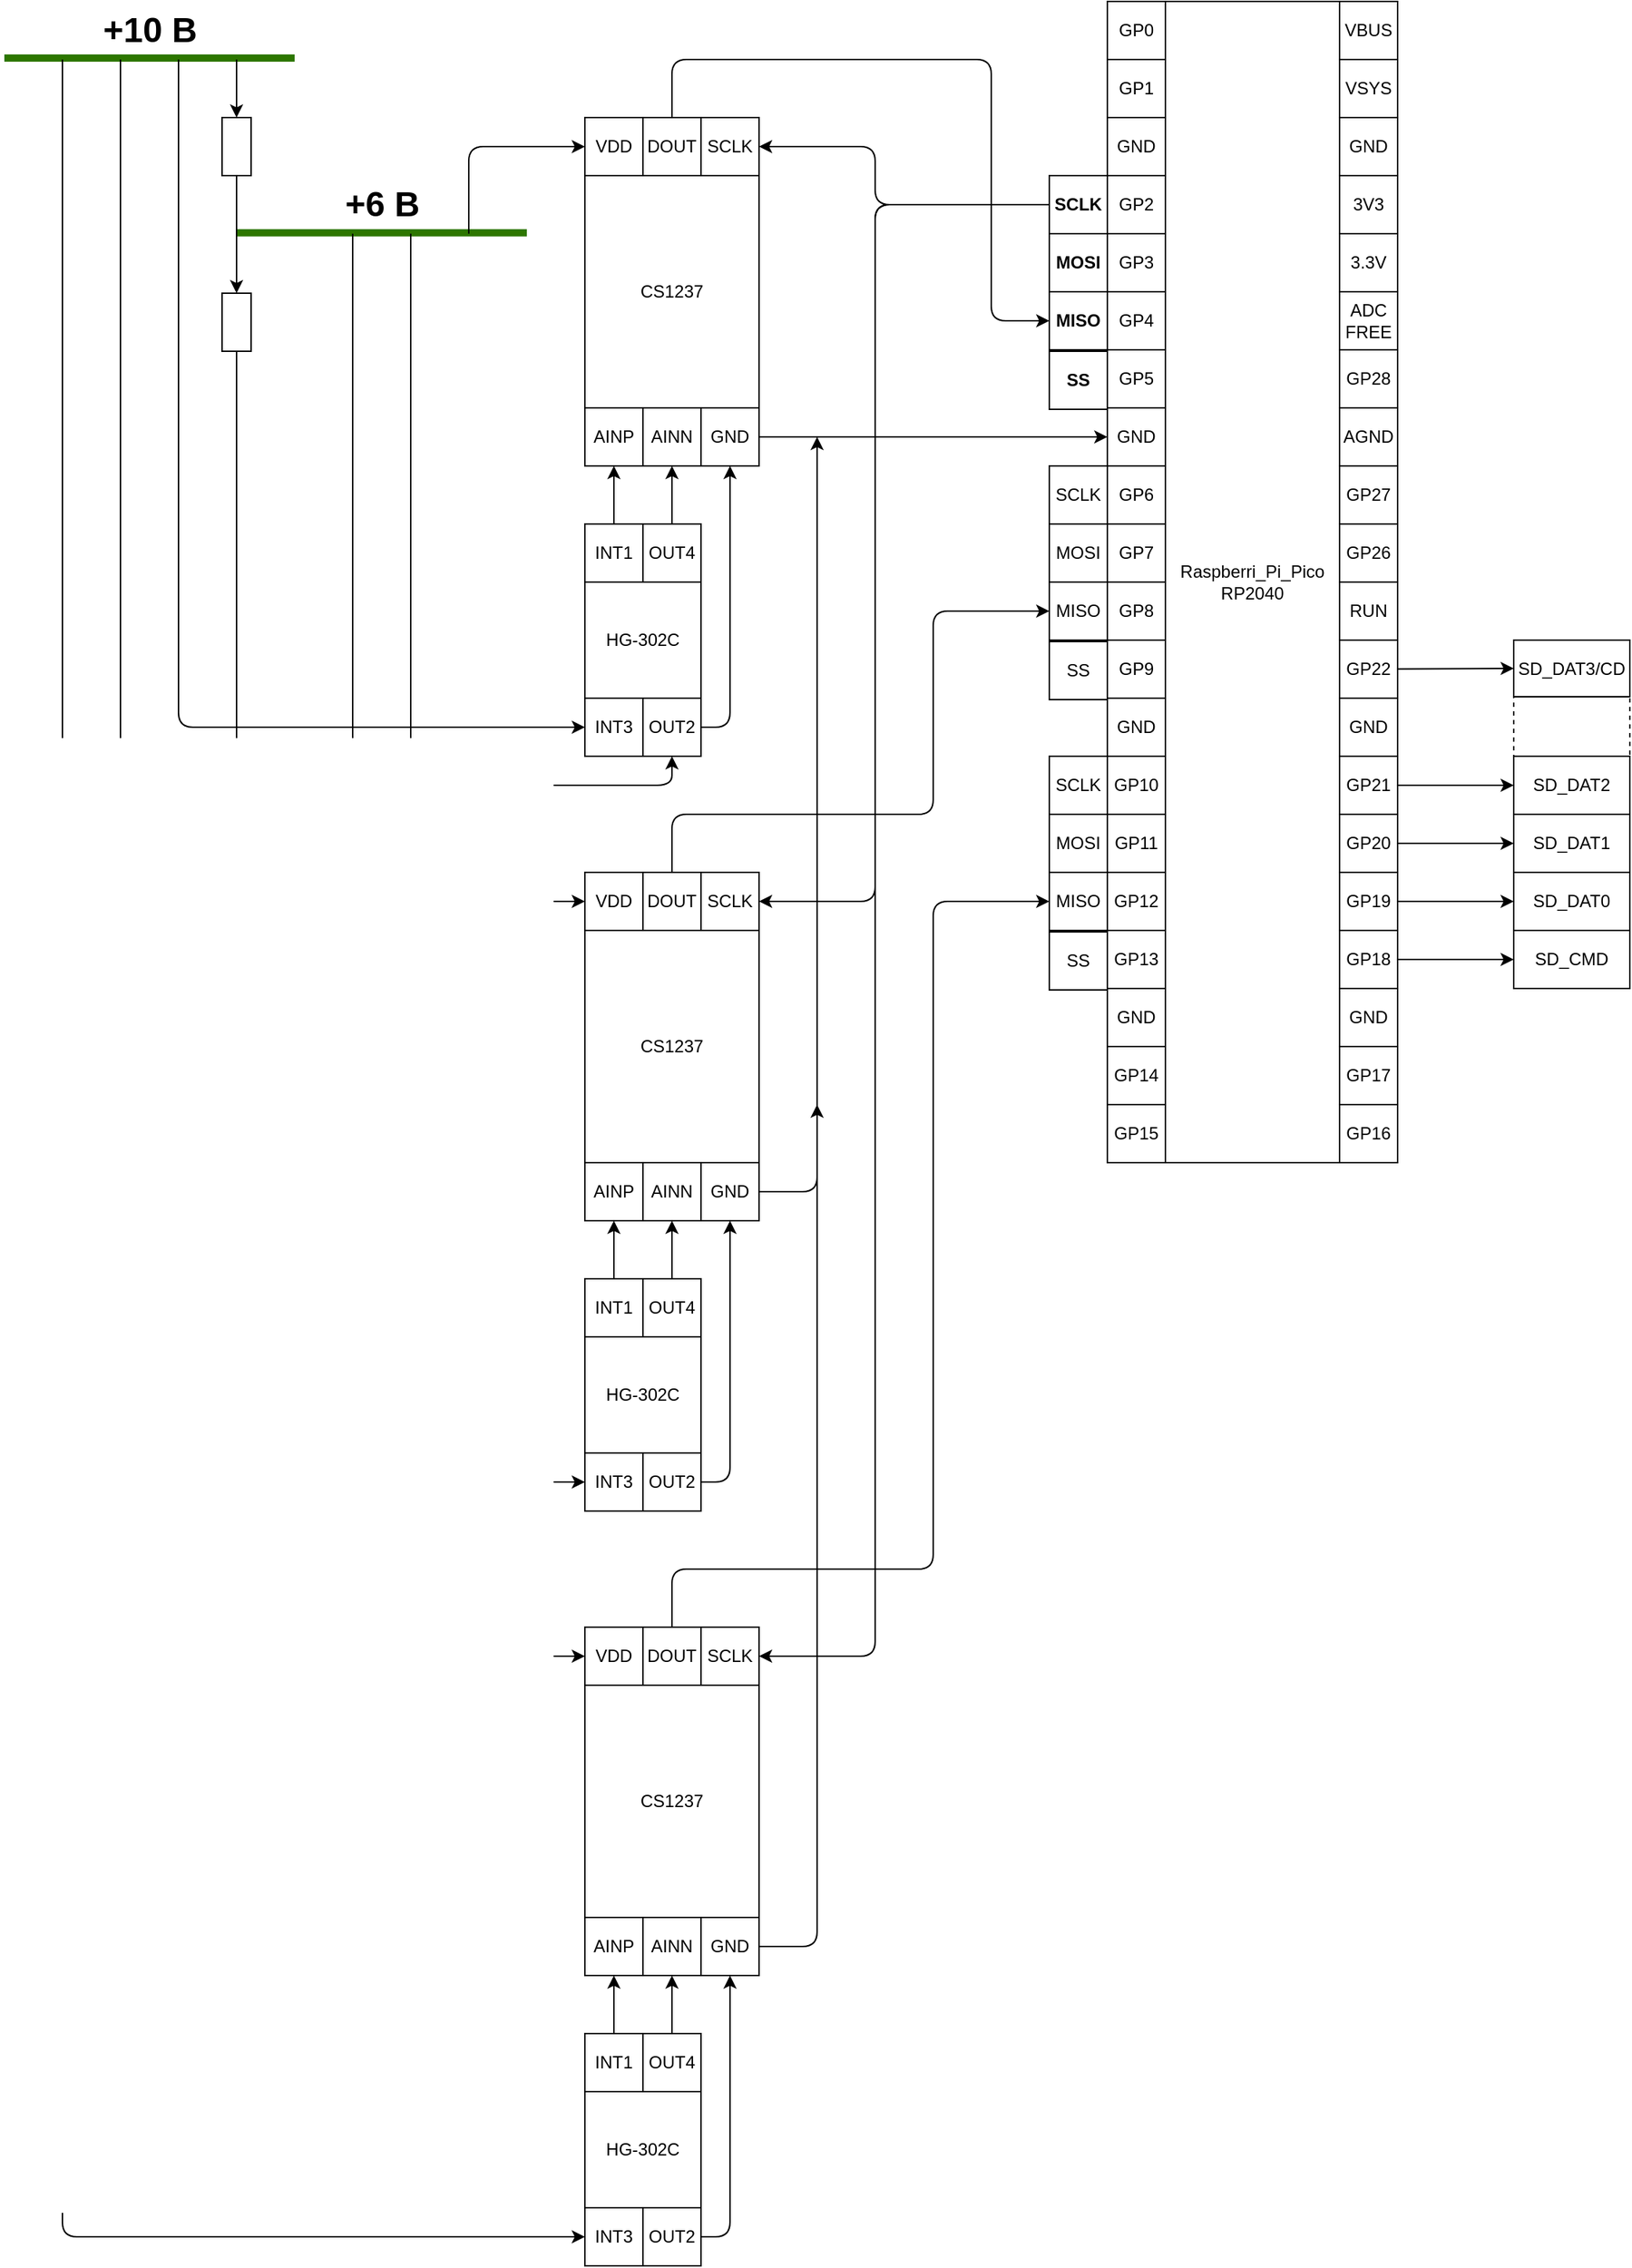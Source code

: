 <mxfile>
    <diagram id="FSZ1kesDSIXPtyk0p3CQ" name="Страница 1">
        <mxGraphModel dx="1138" dy="862" grid="1" gridSize="10" guides="1" tooltips="1" connect="1" arrows="1" fold="1" page="1" pageScale="1" pageWidth="3300" pageHeight="4681" math="1" shadow="0">
            <root>
                <mxCell id="0"/>
                <mxCell id="1" parent="0"/>
                <mxCell id="2" value="Raspberri_Pi_Pico&lt;br&gt;RP2040" style="whiteSpace=wrap;html=1;" parent="1" vertex="1">
                    <mxGeometry x="1760" y="2080" width="120" height="800" as="geometry"/>
                </mxCell>
                <mxCell id="3" value="GND" style="whiteSpace=wrap;html=1;aspect=fixed;" parent="1" vertex="1">
                    <mxGeometry x="1720" y="2160" width="40" height="40" as="geometry"/>
                </mxCell>
                <mxCell id="8" value="GP1" style="whiteSpace=wrap;html=1;aspect=fixed;" parent="1" vertex="1">
                    <mxGeometry x="1720" y="2120" width="40" height="40" as="geometry"/>
                </mxCell>
                <mxCell id="9" value="GP0" style="whiteSpace=wrap;html=1;aspect=fixed;" parent="1" vertex="1">
                    <mxGeometry x="1720" y="2080" width="40" height="40" as="geometry"/>
                </mxCell>
                <mxCell id="10" value="GP2" style="whiteSpace=wrap;html=1;aspect=fixed;" parent="1" vertex="1">
                    <mxGeometry x="1720" y="2200" width="40" height="40" as="geometry"/>
                </mxCell>
                <mxCell id="13" value="GP3" style="whiteSpace=wrap;html=1;aspect=fixed;" parent="1" vertex="1">
                    <mxGeometry x="1720" y="2240" width="40" height="40" as="geometry"/>
                </mxCell>
                <mxCell id="14" value="GP4" style="whiteSpace=wrap;html=1;aspect=fixed;" parent="1" vertex="1">
                    <mxGeometry x="1720" y="2280" width="40" height="40" as="geometry"/>
                </mxCell>
                <mxCell id="15" value="GP5" style="whiteSpace=wrap;html=1;aspect=fixed;" parent="1" vertex="1">
                    <mxGeometry x="1720" y="2320" width="40" height="40" as="geometry"/>
                </mxCell>
                <mxCell id="16" value="GND" style="whiteSpace=wrap;html=1;aspect=fixed;" parent="1" vertex="1">
                    <mxGeometry x="1720" y="2360" width="40" height="40" as="geometry"/>
                </mxCell>
                <mxCell id="27" value="GP6" style="whiteSpace=wrap;html=1;aspect=fixed;" parent="1" vertex="1">
                    <mxGeometry x="1720" y="2400" width="40" height="40" as="geometry"/>
                </mxCell>
                <mxCell id="28" value="GP7" style="whiteSpace=wrap;html=1;aspect=fixed;" parent="1" vertex="1">
                    <mxGeometry x="1720" y="2440" width="40" height="40" as="geometry"/>
                </mxCell>
                <mxCell id="29" value="GP8" style="whiteSpace=wrap;html=1;aspect=fixed;" parent="1" vertex="1">
                    <mxGeometry x="1720" y="2480" width="40" height="40" as="geometry"/>
                </mxCell>
                <mxCell id="30" value="GP9" style="whiteSpace=wrap;html=1;aspect=fixed;" parent="1" vertex="1">
                    <mxGeometry x="1720" y="2520" width="40" height="40" as="geometry"/>
                </mxCell>
                <mxCell id="31" value="GND" style="whiteSpace=wrap;html=1;aspect=fixed;" parent="1" vertex="1">
                    <mxGeometry x="1720" y="2560" width="40" height="40" as="geometry"/>
                </mxCell>
                <mxCell id="64" value="GP10" style="whiteSpace=wrap;html=1;aspect=fixed;" parent="1" vertex="1">
                    <mxGeometry x="1720" y="2600" width="40" height="40" as="geometry"/>
                </mxCell>
                <mxCell id="65" value="GP11" style="whiteSpace=wrap;html=1;aspect=fixed;" parent="1" vertex="1">
                    <mxGeometry x="1720" y="2640" width="40" height="40" as="geometry"/>
                </mxCell>
                <mxCell id="68" value="GP12" style="whiteSpace=wrap;html=1;aspect=fixed;" parent="1" vertex="1">
                    <mxGeometry x="1720" y="2680" width="40" height="40" as="geometry"/>
                </mxCell>
                <mxCell id="69" value="GP13" style="whiteSpace=wrap;html=1;aspect=fixed;" parent="1" vertex="1">
                    <mxGeometry x="1720" y="2720" width="40" height="40" as="geometry"/>
                </mxCell>
                <mxCell id="70" value="GND" style="whiteSpace=wrap;html=1;aspect=fixed;" parent="1" vertex="1">
                    <mxGeometry x="1720" y="2760" width="40" height="40" as="geometry"/>
                </mxCell>
                <mxCell id="71" value="GP14" style="whiteSpace=wrap;html=1;aspect=fixed;" parent="1" vertex="1">
                    <mxGeometry x="1720" y="2800" width="40" height="40" as="geometry"/>
                </mxCell>
                <mxCell id="72" value="GP15" style="whiteSpace=wrap;html=1;aspect=fixed;" parent="1" vertex="1">
                    <mxGeometry x="1720" y="2840" width="40" height="40" as="geometry"/>
                </mxCell>
                <mxCell id="73" value="GND" style="whiteSpace=wrap;html=1;aspect=fixed;" parent="1" vertex="1">
                    <mxGeometry x="1880" y="2160" width="40" height="40" as="geometry"/>
                </mxCell>
                <mxCell id="74" value="VSYS" style="whiteSpace=wrap;html=1;aspect=fixed;" parent="1" vertex="1">
                    <mxGeometry x="1880" y="2120" width="40" height="40" as="geometry"/>
                </mxCell>
                <mxCell id="75" value="VBUS" style="whiteSpace=wrap;html=1;aspect=fixed;" parent="1" vertex="1">
                    <mxGeometry x="1880" y="2080" width="40" height="40" as="geometry"/>
                </mxCell>
                <mxCell id="76" value="3V3" style="whiteSpace=wrap;html=1;aspect=fixed;" parent="1" vertex="1">
                    <mxGeometry x="1880" y="2200" width="40" height="40" as="geometry"/>
                </mxCell>
                <mxCell id="77" value="3.3V" style="whiteSpace=wrap;html=1;aspect=fixed;" parent="1" vertex="1">
                    <mxGeometry x="1880" y="2240" width="40" height="40" as="geometry"/>
                </mxCell>
                <mxCell id="78" value="ADC&lt;br&gt;FREE" style="whiteSpace=wrap;html=1;aspect=fixed;" parent="1" vertex="1">
                    <mxGeometry x="1880" y="2280" width="40" height="40" as="geometry"/>
                </mxCell>
                <mxCell id="79" value="GP28" style="whiteSpace=wrap;html=1;aspect=fixed;" parent="1" vertex="1">
                    <mxGeometry x="1880" y="2320" width="40" height="40" as="geometry"/>
                </mxCell>
                <mxCell id="80" value="AGND" style="whiteSpace=wrap;html=1;aspect=fixed;" parent="1" vertex="1">
                    <mxGeometry x="1880" y="2360" width="40" height="40" as="geometry"/>
                </mxCell>
                <mxCell id="81" value="GP27" style="whiteSpace=wrap;html=1;aspect=fixed;" parent="1" vertex="1">
                    <mxGeometry x="1880" y="2400" width="40" height="40" as="geometry"/>
                </mxCell>
                <mxCell id="82" value="GP26" style="whiteSpace=wrap;html=1;aspect=fixed;" parent="1" vertex="1">
                    <mxGeometry x="1880" y="2440" width="40" height="40" as="geometry"/>
                </mxCell>
                <mxCell id="83" value="RUN" style="whiteSpace=wrap;html=1;aspect=fixed;" parent="1" vertex="1">
                    <mxGeometry x="1880" y="2480" width="40" height="40" as="geometry"/>
                </mxCell>
                <mxCell id="309" style="edgeStyle=none;html=1;entryX=0;entryY=0.5;entryDx=0;entryDy=0;strokeWidth=1;" parent="1" source="84" target="304" edge="1">
                    <mxGeometry relative="1" as="geometry"/>
                </mxCell>
                <mxCell id="84" value="GP22" style="whiteSpace=wrap;html=1;aspect=fixed;" parent="1" vertex="1">
                    <mxGeometry x="1880" y="2520" width="40" height="40" as="geometry"/>
                </mxCell>
                <mxCell id="85" value="GND" style="whiteSpace=wrap;html=1;aspect=fixed;" parent="1" vertex="1">
                    <mxGeometry x="1880" y="2560" width="40" height="40" as="geometry"/>
                </mxCell>
                <mxCell id="310" style="edgeStyle=none;html=1;entryX=0;entryY=0.5;entryDx=0;entryDy=0;strokeWidth=1;" parent="1" source="86" target="305" edge="1">
                    <mxGeometry relative="1" as="geometry"/>
                </mxCell>
                <mxCell id="86" value="GP21" style="whiteSpace=wrap;html=1;aspect=fixed;" parent="1" vertex="1">
                    <mxGeometry x="1880" y="2600" width="40" height="40" as="geometry"/>
                </mxCell>
                <mxCell id="311" style="edgeStyle=none;html=1;entryX=0;entryY=0.5;entryDx=0;entryDy=0;strokeWidth=1;" parent="1" source="87" target="306" edge="1">
                    <mxGeometry relative="1" as="geometry"/>
                </mxCell>
                <mxCell id="87" value="GP20" style="whiteSpace=wrap;html=1;aspect=fixed;" parent="1" vertex="1">
                    <mxGeometry x="1880" y="2640" width="40" height="40" as="geometry"/>
                </mxCell>
                <mxCell id="312" style="edgeStyle=none;html=1;entryX=0;entryY=0.5;entryDx=0;entryDy=0;strokeWidth=1;" parent="1" source="88" target="307" edge="1">
                    <mxGeometry relative="1" as="geometry"/>
                </mxCell>
                <mxCell id="88" value="GP19" style="whiteSpace=wrap;html=1;aspect=fixed;" parent="1" vertex="1">
                    <mxGeometry x="1880" y="2680" width="40" height="40" as="geometry"/>
                </mxCell>
                <mxCell id="313" style="edgeStyle=none;html=1;entryX=0;entryY=0.5;entryDx=0;entryDy=0;strokeWidth=1;" parent="1" source="89" target="308" edge="1">
                    <mxGeometry relative="1" as="geometry"/>
                </mxCell>
                <mxCell id="89" value="GP18" style="whiteSpace=wrap;html=1;aspect=fixed;" parent="1" vertex="1">
                    <mxGeometry x="1880" y="2720" width="40" height="40" as="geometry"/>
                </mxCell>
                <mxCell id="90" value="GND" style="whiteSpace=wrap;html=1;aspect=fixed;" parent="1" vertex="1">
                    <mxGeometry x="1880" y="2760" width="40" height="40" as="geometry"/>
                </mxCell>
                <mxCell id="91" value="GP17" style="whiteSpace=wrap;html=1;aspect=fixed;" parent="1" vertex="1">
                    <mxGeometry x="1880" y="2800" width="40" height="40" as="geometry"/>
                </mxCell>
                <mxCell id="92" value="GP16" style="whiteSpace=wrap;html=1;aspect=fixed;" parent="1" vertex="1">
                    <mxGeometry x="1880" y="2840" width="40" height="40" as="geometry"/>
                </mxCell>
                <mxCell id="170" value="CS1237" style="rounded=0;whiteSpace=wrap;html=1;" parent="1" vertex="1">
                    <mxGeometry x="1360" y="2200" width="120" height="160" as="geometry"/>
                </mxCell>
                <mxCell id="191" style="edgeStyle=none;html=1;exitX=0;exitY=0.25;exitDx=0;exitDy=0;" parent="1" source="171" edge="1">
                    <mxGeometry relative="1" as="geometry">
                        <mxPoint x="1370" y="2380" as="targetPoint"/>
                    </mxGeometry>
                </mxCell>
                <mxCell id="171" value="AINP" style="whiteSpace=wrap;html=1;aspect=fixed;" parent="1" vertex="1">
                    <mxGeometry x="1360" y="2360" width="40" height="40" as="geometry"/>
                </mxCell>
                <mxCell id="249" style="edgeStyle=none;html=1;entryX=0;entryY=0.5;entryDx=0;entryDy=0;" parent="1" source="172" target="16" edge="1">
                    <mxGeometry relative="1" as="geometry"/>
                </mxCell>
                <mxCell id="172" value="GND" style="whiteSpace=wrap;html=1;aspect=fixed;" parent="1" vertex="1">
                    <mxGeometry x="1440" y="2360" width="40" height="40" as="geometry"/>
                </mxCell>
                <mxCell id="173" value="AINN" style="whiteSpace=wrap;html=1;aspect=fixed;" parent="1" vertex="1">
                    <mxGeometry x="1400" y="2360" width="40" height="40" as="geometry"/>
                </mxCell>
                <mxCell id="251" style="edgeStyle=none;html=1;entryX=0;entryY=0.5;entryDx=0;entryDy=0;" parent="1" source="174" target="247" edge="1">
                    <mxGeometry relative="1" as="geometry">
                        <Array as="points">
                            <mxPoint x="1420" y="2120"/>
                            <mxPoint x="1640" y="2120"/>
                            <mxPoint x="1640" y="2300"/>
                        </Array>
                    </mxGeometry>
                </mxCell>
                <mxCell id="174" value="DOUT" style="whiteSpace=wrap;html=1;aspect=fixed;" parent="1" vertex="1">
                    <mxGeometry x="1400" y="2160" width="40" height="40" as="geometry"/>
                </mxCell>
                <mxCell id="175" value="SCLK" style="whiteSpace=wrap;html=1;aspect=fixed;" parent="1" vertex="1">
                    <mxGeometry x="1440" y="2160" width="40" height="40" as="geometry"/>
                </mxCell>
                <mxCell id="176" value="VDD" style="whiteSpace=wrap;html=1;aspect=fixed;" parent="1" vertex="1">
                    <mxGeometry x="1360" y="2160" width="40" height="40" as="geometry"/>
                </mxCell>
                <mxCell id="179" value="HG-302C" style="whiteSpace=wrap;html=1;aspect=fixed;" parent="1" vertex="1">
                    <mxGeometry x="1360" y="2480" width="80" height="80" as="geometry"/>
                </mxCell>
                <mxCell id="184" style="edgeStyle=none;html=1;entryX=0.5;entryY=1;entryDx=0;entryDy=0;" parent="1" source="180" target="171" edge="1">
                    <mxGeometry relative="1" as="geometry"/>
                </mxCell>
                <mxCell id="180" value="INT1" style="whiteSpace=wrap;html=1;aspect=fixed;" parent="1" vertex="1">
                    <mxGeometry x="1360" y="2440" width="40" height="40" as="geometry"/>
                </mxCell>
                <mxCell id="181" value="INT3" style="whiteSpace=wrap;html=1;aspect=fixed;" parent="1" vertex="1">
                    <mxGeometry x="1360" y="2560" width="40" height="40" as="geometry"/>
                </mxCell>
                <mxCell id="196" style="edgeStyle=none;html=1;exitX=1;exitY=0.5;exitDx=0;exitDy=0;entryX=0.5;entryY=1;entryDx=0;entryDy=0;" parent="1" source="182" target="172" edge="1">
                    <mxGeometry relative="1" as="geometry">
                        <Array as="points">
                            <mxPoint x="1460" y="2580"/>
                        </Array>
                    </mxGeometry>
                </mxCell>
                <mxCell id="182" value="OUT2" style="whiteSpace=wrap;html=1;aspect=fixed;" parent="1" vertex="1">
                    <mxGeometry x="1400" y="2560" width="40" height="40" as="geometry"/>
                </mxCell>
                <mxCell id="185" style="edgeStyle=none;html=1;entryX=0.5;entryY=1;entryDx=0;entryDy=0;" parent="1" source="183" target="173" edge="1">
                    <mxGeometry relative="1" as="geometry"/>
                </mxCell>
                <mxCell id="183" value="OUT4" style="whiteSpace=wrap;html=1;aspect=fixed;" parent="1" vertex="1">
                    <mxGeometry x="1400" y="2440" width="40" height="40" as="geometry"/>
                </mxCell>
                <mxCell id="197" value="CS1237" style="rounded=0;whiteSpace=wrap;html=1;" parent="1" vertex="1">
                    <mxGeometry x="1360" y="2720" width="120" height="160" as="geometry"/>
                </mxCell>
                <mxCell id="198" style="edgeStyle=none;html=1;exitX=0;exitY=0.25;exitDx=0;exitDy=0;" parent="1" source="199" edge="1">
                    <mxGeometry relative="1" as="geometry">
                        <mxPoint x="1370" y="2900" as="targetPoint"/>
                    </mxGeometry>
                </mxCell>
                <mxCell id="199" value="AINP" style="whiteSpace=wrap;html=1;aspect=fixed;" parent="1" vertex="1">
                    <mxGeometry x="1360" y="2880" width="40" height="40" as="geometry"/>
                </mxCell>
                <mxCell id="259" style="edgeStyle=none;html=1;" parent="1" source="200" edge="1">
                    <mxGeometry relative="1" as="geometry">
                        <mxPoint x="1520" y="2380" as="targetPoint"/>
                        <Array as="points">
                            <mxPoint x="1520" y="2900"/>
                        </Array>
                    </mxGeometry>
                </mxCell>
                <mxCell id="200" value="GND" style="whiteSpace=wrap;html=1;aspect=fixed;" parent="1" vertex="1">
                    <mxGeometry x="1440" y="2880" width="40" height="40" as="geometry"/>
                </mxCell>
                <mxCell id="201" value="AINN" style="whiteSpace=wrap;html=1;aspect=fixed;" parent="1" vertex="1">
                    <mxGeometry x="1400" y="2880" width="40" height="40" as="geometry"/>
                </mxCell>
                <mxCell id="256" style="edgeStyle=none;html=1;entryX=0;entryY=0.5;entryDx=0;entryDy=0;" parent="1" source="202" target="254" edge="1">
                    <mxGeometry relative="1" as="geometry">
                        <Array as="points">
                            <mxPoint x="1420" y="2640"/>
                            <mxPoint x="1600" y="2640"/>
                            <mxPoint x="1600" y="2500"/>
                        </Array>
                    </mxGeometry>
                </mxCell>
                <mxCell id="202" value="DOUT" style="whiteSpace=wrap;html=1;aspect=fixed;" parent="1" vertex="1">
                    <mxGeometry x="1400" y="2680" width="40" height="40" as="geometry"/>
                </mxCell>
                <mxCell id="203" value="SCLK" style="whiteSpace=wrap;html=1;aspect=fixed;" parent="1" vertex="1">
                    <mxGeometry x="1440" y="2680" width="40" height="40" as="geometry"/>
                </mxCell>
                <mxCell id="205" value="VDD" style="whiteSpace=wrap;html=1;aspect=fixed;" parent="1" vertex="1">
                    <mxGeometry x="1360" y="2680" width="40" height="40" as="geometry"/>
                </mxCell>
                <mxCell id="208" value="HG-302C" style="whiteSpace=wrap;html=1;aspect=fixed;" parent="1" vertex="1">
                    <mxGeometry x="1360" y="3000" width="80" height="80" as="geometry"/>
                </mxCell>
                <mxCell id="209" style="edgeStyle=none;html=1;entryX=0.5;entryY=1;entryDx=0;entryDy=0;" parent="1" source="210" target="199" edge="1">
                    <mxGeometry relative="1" as="geometry"/>
                </mxCell>
                <mxCell id="210" value="INT1" style="whiteSpace=wrap;html=1;aspect=fixed;" parent="1" vertex="1">
                    <mxGeometry x="1360" y="2960" width="40" height="40" as="geometry"/>
                </mxCell>
                <mxCell id="212" value="INT3" style="whiteSpace=wrap;html=1;aspect=fixed;" parent="1" vertex="1">
                    <mxGeometry x="1360" y="3080" width="40" height="40" as="geometry"/>
                </mxCell>
                <mxCell id="213" style="edgeStyle=none;html=1;exitX=1;exitY=0.5;exitDx=0;exitDy=0;entryX=0.5;entryY=1;entryDx=0;entryDy=0;" parent="1" source="214" target="200" edge="1">
                    <mxGeometry relative="1" as="geometry">
                        <Array as="points">
                            <mxPoint x="1460" y="3100"/>
                        </Array>
                    </mxGeometry>
                </mxCell>
                <mxCell id="214" value="OUT2" style="whiteSpace=wrap;html=1;aspect=fixed;" parent="1" vertex="1">
                    <mxGeometry x="1400" y="3080" width="40" height="40" as="geometry"/>
                </mxCell>
                <mxCell id="215" style="edgeStyle=none;html=1;entryX=0.5;entryY=1;entryDx=0;entryDy=0;" parent="1" source="216" target="201" edge="1">
                    <mxGeometry relative="1" as="geometry"/>
                </mxCell>
                <mxCell id="216" value="OUT4" style="whiteSpace=wrap;html=1;aspect=fixed;" parent="1" vertex="1">
                    <mxGeometry x="1400" y="2960" width="40" height="40" as="geometry"/>
                </mxCell>
                <mxCell id="250" style="edgeStyle=none;html=1;entryX=1;entryY=0.5;entryDx=0;entryDy=0;" parent="1" source="245" target="175" edge="1">
                    <mxGeometry relative="1" as="geometry">
                        <Array as="points">
                            <mxPoint x="1560" y="2220"/>
                            <mxPoint x="1560" y="2180"/>
                        </Array>
                    </mxGeometry>
                </mxCell>
                <mxCell id="245" value="SCLK" style="whiteSpace=wrap;html=1;aspect=fixed;fontStyle=1" parent="1" vertex="1">
                    <mxGeometry x="1680" y="2200" width="40" height="40" as="geometry"/>
                </mxCell>
                <mxCell id="246" value="MOSI" style="whiteSpace=wrap;html=1;aspect=fixed;fontStyle=1" parent="1" vertex="1">
                    <mxGeometry x="1680" y="2240" width="40" height="40" as="geometry"/>
                </mxCell>
                <mxCell id="247" value="MISO" style="whiteSpace=wrap;html=1;aspect=fixed;fontStyle=1" parent="1" vertex="1">
                    <mxGeometry x="1680" y="2280" width="40" height="40" as="geometry"/>
                </mxCell>
                <mxCell id="248" value="SS" style="whiteSpace=wrap;html=1;aspect=fixed;fontStyle=1" parent="1" vertex="1">
                    <mxGeometry x="1680" y="2321" width="40" height="40" as="geometry"/>
                </mxCell>
                <mxCell id="257" style="edgeStyle=none;html=1;entryX=1;entryY=0.5;entryDx=0;entryDy=0;" parent="1" target="203" edge="1">
                    <mxGeometry relative="1" as="geometry">
                        <Array as="points">
                            <mxPoint x="1560" y="2220"/>
                            <mxPoint x="1560" y="2700"/>
                        </Array>
                        <mxPoint x="1680" y="2220" as="sourcePoint"/>
                    </mxGeometry>
                </mxCell>
                <mxCell id="252" value="SCLK" style="whiteSpace=wrap;html=1;aspect=fixed;" parent="1" vertex="1">
                    <mxGeometry x="1680" y="2400" width="40" height="40" as="geometry"/>
                </mxCell>
                <mxCell id="253" value="MOSI" style="whiteSpace=wrap;html=1;aspect=fixed;" parent="1" vertex="1">
                    <mxGeometry x="1680" y="2440" width="40" height="40" as="geometry"/>
                </mxCell>
                <mxCell id="254" value="MISO" style="whiteSpace=wrap;html=1;aspect=fixed;" parent="1" vertex="1">
                    <mxGeometry x="1680" y="2480" width="40" height="40" as="geometry"/>
                </mxCell>
                <mxCell id="255" value="SS" style="whiteSpace=wrap;html=1;aspect=fixed;" parent="1" vertex="1">
                    <mxGeometry x="1680" y="2521" width="40" height="40" as="geometry"/>
                </mxCell>
                <mxCell id="287" style="edgeStyle=none;html=1;entryX=1;entryY=0.5;entryDx=0;entryDy=0;exitX=0;exitY=0.5;exitDx=0;exitDy=0;" parent="1" source="245" target="271" edge="1">
                    <mxGeometry relative="1" as="geometry">
                        <Array as="points">
                            <mxPoint x="1560" y="2220"/>
                            <mxPoint x="1560" y="3220"/>
                        </Array>
                    </mxGeometry>
                </mxCell>
                <mxCell id="260" value="SCLK" style="whiteSpace=wrap;html=1;aspect=fixed;" parent="1" vertex="1">
                    <mxGeometry x="1680" y="2600" width="40" height="40" as="geometry"/>
                </mxCell>
                <mxCell id="261" value="MOSI" style="whiteSpace=wrap;html=1;aspect=fixed;" parent="1" vertex="1">
                    <mxGeometry x="1680" y="2640" width="40" height="40" as="geometry"/>
                </mxCell>
                <mxCell id="262" value="MISO" style="whiteSpace=wrap;html=1;aspect=fixed;" parent="1" vertex="1">
                    <mxGeometry x="1680" y="2680" width="40" height="40" as="geometry"/>
                </mxCell>
                <mxCell id="263" value="SS" style="whiteSpace=wrap;html=1;aspect=fixed;" parent="1" vertex="1">
                    <mxGeometry x="1680" y="2721" width="40" height="40" as="geometry"/>
                </mxCell>
                <mxCell id="265" value="CS1237" style="rounded=0;whiteSpace=wrap;html=1;" parent="1" vertex="1">
                    <mxGeometry x="1360" y="3240" width="120" height="160" as="geometry"/>
                </mxCell>
                <mxCell id="266" style="edgeStyle=none;html=1;exitX=0;exitY=0.25;exitDx=0;exitDy=0;" parent="1" source="267" edge="1">
                    <mxGeometry relative="1" as="geometry">
                        <mxPoint x="1370.0" y="3420" as="targetPoint"/>
                    </mxGeometry>
                </mxCell>
                <mxCell id="267" value="AINP" style="whiteSpace=wrap;html=1;aspect=fixed;" parent="1" vertex="1">
                    <mxGeometry x="1360" y="3400" width="40" height="40" as="geometry"/>
                </mxCell>
                <mxCell id="286" style="edgeStyle=none;html=1;" parent="1" source="268" edge="1">
                    <mxGeometry relative="1" as="geometry">
                        <mxPoint x="1520" y="2840" as="targetPoint"/>
                        <Array as="points">
                            <mxPoint x="1520" y="3420"/>
                        </Array>
                    </mxGeometry>
                </mxCell>
                <mxCell id="268" value="GND" style="whiteSpace=wrap;html=1;aspect=fixed;" parent="1" vertex="1">
                    <mxGeometry x="1440" y="3400" width="40" height="40" as="geometry"/>
                </mxCell>
                <mxCell id="269" value="AINN" style="whiteSpace=wrap;html=1;aspect=fixed;" parent="1" vertex="1">
                    <mxGeometry x="1400" y="3400" width="40" height="40" as="geometry"/>
                </mxCell>
                <mxCell id="281" value="" style="edgeStyle=none;html=1;entryX=0;entryY=0.5;entryDx=0;entryDy=0;" parent="1" source="270" target="262" edge="1">
                    <mxGeometry relative="1" as="geometry">
                        <mxPoint x="1580" y="3000" as="targetPoint"/>
                        <Array as="points">
                            <mxPoint x="1420" y="3160"/>
                            <mxPoint x="1600" y="3160"/>
                            <mxPoint x="1600" y="2700"/>
                        </Array>
                    </mxGeometry>
                </mxCell>
                <mxCell id="270" value="DOUT" style="whiteSpace=wrap;html=1;aspect=fixed;" parent="1" vertex="1">
                    <mxGeometry x="1400" y="3200" width="40" height="40" as="geometry"/>
                </mxCell>
                <mxCell id="271" value="SCLK" style="whiteSpace=wrap;html=1;aspect=fixed;" parent="1" vertex="1">
                    <mxGeometry x="1440" y="3200" width="40" height="40" as="geometry"/>
                </mxCell>
                <mxCell id="272" value="VDD" style="whiteSpace=wrap;html=1;aspect=fixed;" parent="1" vertex="1">
                    <mxGeometry x="1360" y="3200" width="40" height="40" as="geometry"/>
                </mxCell>
                <mxCell id="273" value="HG-302C" style="whiteSpace=wrap;html=1;aspect=fixed;" parent="1" vertex="1">
                    <mxGeometry x="1360" y="3520" width="80" height="80" as="geometry"/>
                </mxCell>
                <mxCell id="274" style="edgeStyle=none;html=1;entryX=0.5;entryY=1;entryDx=0;entryDy=0;" parent="1" source="275" target="267" edge="1">
                    <mxGeometry relative="1" as="geometry"/>
                </mxCell>
                <mxCell id="275" value="INT1" style="whiteSpace=wrap;html=1;aspect=fixed;" parent="1" vertex="1">
                    <mxGeometry x="1360" y="3480" width="40" height="40" as="geometry"/>
                </mxCell>
                <mxCell id="276" value="INT3" style="whiteSpace=wrap;html=1;aspect=fixed;" parent="1" vertex="1">
                    <mxGeometry x="1360" y="3600" width="40" height="40" as="geometry"/>
                </mxCell>
                <mxCell id="277" style="edgeStyle=none;html=1;exitX=1;exitY=0.5;exitDx=0;exitDy=0;entryX=0.5;entryY=1;entryDx=0;entryDy=0;" parent="1" source="278" target="268" edge="1">
                    <mxGeometry relative="1" as="geometry">
                        <Array as="points">
                            <mxPoint x="1460" y="3620"/>
                        </Array>
                    </mxGeometry>
                </mxCell>
                <mxCell id="278" value="OUT2" style="whiteSpace=wrap;html=1;aspect=fixed;" parent="1" vertex="1">
                    <mxGeometry x="1400" y="3600" width="40" height="40" as="geometry"/>
                </mxCell>
                <mxCell id="279" style="edgeStyle=none;html=1;entryX=0.5;entryY=1;entryDx=0;entryDy=0;" parent="1" source="280" target="269" edge="1">
                    <mxGeometry relative="1" as="geometry"/>
                </mxCell>
                <mxCell id="280" value="OUT4" style="whiteSpace=wrap;html=1;aspect=fixed;" parent="1" vertex="1">
                    <mxGeometry x="1400" y="3480" width="40" height="40" as="geometry"/>
                </mxCell>
                <mxCell id="288" value="" style="endArrow=none;html=1;fillColor=#60a917;strokeColor=#2D7600;strokeWidth=5;" parent="1" edge="1">
                    <mxGeometry width="50" height="50" relative="1" as="geometry">
                        <mxPoint x="960" y="2119" as="sourcePoint"/>
                        <mxPoint x="1160" y="2119" as="targetPoint"/>
                    </mxGeometry>
                </mxCell>
                <mxCell id="289" value="" style="endArrow=classic;html=1;strokeWidth=1;entryX=0;entryY=0.5;entryDx=0;entryDy=0;" parent="1" target="181" edge="1">
                    <mxGeometry width="50" height="50" relative="1" as="geometry">
                        <mxPoint x="1080" y="2120" as="sourcePoint"/>
                        <mxPoint x="1220" y="2540" as="targetPoint"/>
                        <Array as="points">
                            <mxPoint x="1080" y="2580"/>
                        </Array>
                    </mxGeometry>
                </mxCell>
                <mxCell id="290" value="" style="endArrow=classic;html=1;strokeWidth=1;entryX=0;entryY=0.5;entryDx=0;entryDy=0;" parent="1" target="212" edge="1">
                    <mxGeometry width="50" height="50" relative="1" as="geometry">
                        <mxPoint x="1040" y="2120" as="sourcePoint"/>
                        <mxPoint x="1270" y="2850" as="targetPoint"/>
                        <Array as="points">
                            <mxPoint x="1040" y="3100"/>
                        </Array>
                    </mxGeometry>
                </mxCell>
                <mxCell id="291" value="" style="endArrow=classic;html=1;strokeWidth=1;entryX=0;entryY=0.5;entryDx=0;entryDy=0;" parent="1" target="276" edge="1">
                    <mxGeometry width="50" height="50" relative="1" as="geometry">
                        <mxPoint x="1000" y="2120" as="sourcePoint"/>
                        <mxPoint x="1370" y="3110" as="targetPoint"/>
                        <Array as="points">
                            <mxPoint x="1000" y="3620"/>
                        </Array>
                    </mxGeometry>
                </mxCell>
                <mxCell id="292" value="+10 В" style="text;strokeColor=none;fillColor=none;html=1;fontSize=24;fontStyle=1;verticalAlign=middle;align=center;" parent="1" vertex="1">
                    <mxGeometry x="1010" y="2080" width="100" height="40" as="geometry"/>
                </mxCell>
                <mxCell id="293" value="" style="endArrow=none;html=1;fillColor=#60a917;strokeColor=#2D7600;strokeWidth=5;" parent="1" edge="1">
                    <mxGeometry width="50" height="50" relative="1" as="geometry">
                        <mxPoint x="1120" y="2239.39" as="sourcePoint"/>
                        <mxPoint x="1320" y="2239.39" as="targetPoint"/>
                    </mxGeometry>
                </mxCell>
                <mxCell id="297" style="edgeStyle=none;html=1;exitX=0.5;exitY=1;exitDx=0;exitDy=0;entryX=0.5;entryY=0;entryDx=0;entryDy=0;strokeWidth=1;" parent="1" source="294" target="295" edge="1">
                    <mxGeometry relative="1" as="geometry"/>
                </mxCell>
                <mxCell id="294" value="" style="rounded=0;whiteSpace=wrap;html=1;" parent="1" vertex="1">
                    <mxGeometry x="1110" y="2160" width="20" height="40" as="geometry"/>
                </mxCell>
                <mxCell id="298" style="edgeStyle=none;html=1;entryX=0.5;entryY=1;entryDx=0;entryDy=0;strokeWidth=1;" parent="1" source="295" target="182" edge="1">
                    <mxGeometry relative="1" as="geometry">
                        <Array as="points">
                            <mxPoint x="1120" y="2620"/>
                            <mxPoint x="1420" y="2620"/>
                        </Array>
                    </mxGeometry>
                </mxCell>
                <mxCell id="295" value="" style="rounded=0;whiteSpace=wrap;html=1;" parent="1" vertex="1">
                    <mxGeometry x="1110" y="2281" width="20" height="40" as="geometry"/>
                </mxCell>
                <mxCell id="296" value="" style="endArrow=classic;html=1;strokeWidth=1;" parent="1" target="294" edge="1">
                    <mxGeometry width="50" height="50" relative="1" as="geometry">
                        <mxPoint x="1120" y="2120" as="sourcePoint"/>
                        <mxPoint x="1130" y="2250" as="targetPoint"/>
                    </mxGeometry>
                </mxCell>
                <mxCell id="299" value="" style="endArrow=classic;html=1;strokeWidth=1;entryX=0;entryY=0.5;entryDx=0;entryDy=0;" parent="1" target="176" edge="1">
                    <mxGeometry width="50" height="50" relative="1" as="geometry">
                        <mxPoint x="1280" y="2240" as="sourcePoint"/>
                        <mxPoint x="1350" y="2180" as="targetPoint"/>
                        <Array as="points">
                            <mxPoint x="1280" y="2180"/>
                        </Array>
                    </mxGeometry>
                </mxCell>
                <mxCell id="301" value="" style="endArrow=classic;html=1;strokeWidth=1;entryX=0;entryY=0.5;entryDx=0;entryDy=0;" parent="1" target="205" edge="1">
                    <mxGeometry width="50" height="50" relative="1" as="geometry">
                        <mxPoint x="1240" y="2240" as="sourcePoint"/>
                        <mxPoint x="1140" y="2410" as="targetPoint"/>
                        <Array as="points">
                            <mxPoint x="1240" y="2700"/>
                        </Array>
                    </mxGeometry>
                </mxCell>
                <mxCell id="302" value="" style="endArrow=classic;html=1;strokeWidth=1;entryX=0;entryY=0.5;entryDx=0;entryDy=0;" parent="1" target="272" edge="1">
                    <mxGeometry width="50" height="50" relative="1" as="geometry">
                        <mxPoint x="1200" y="2240" as="sourcePoint"/>
                        <mxPoint x="1270" y="2960" as="targetPoint"/>
                        <Array as="points">
                            <mxPoint x="1200" y="3220"/>
                        </Array>
                    </mxGeometry>
                </mxCell>
                <mxCell id="303" value="+6 В" style="text;strokeColor=none;fillColor=none;html=1;fontSize=24;fontStyle=1;verticalAlign=middle;align=center;" parent="1" vertex="1">
                    <mxGeometry x="1170" y="2200" width="100" height="40" as="geometry"/>
                </mxCell>
                <mxCell id="304" value="SD_DAT3/CD" style="whiteSpace=wrap;html=1;" parent="1" vertex="1">
                    <mxGeometry x="2000" y="2520" width="80" height="39" as="geometry"/>
                </mxCell>
                <mxCell id="305" value="SD_DAT2" style="whiteSpace=wrap;html=1;" parent="1" vertex="1">
                    <mxGeometry x="2000" y="2600" width="80" height="40" as="geometry"/>
                </mxCell>
                <mxCell id="306" value="SD_DAT1" style="whiteSpace=wrap;html=1;" parent="1" vertex="1">
                    <mxGeometry x="2000" y="2640" width="80" height="40" as="geometry"/>
                </mxCell>
                <mxCell id="307" value="SD_DAT0" style="whiteSpace=wrap;html=1;" parent="1" vertex="1">
                    <mxGeometry x="2000" y="2680" width="80" height="40" as="geometry"/>
                </mxCell>
                <mxCell id="308" value="SD_CMD" style="whiteSpace=wrap;html=1;" parent="1" vertex="1">
                    <mxGeometry x="2000" y="2720" width="80" height="40" as="geometry"/>
                </mxCell>
                <mxCell id="314" value="" style="rounded=0;whiteSpace=wrap;html=1;strokeWidth=1;fillColor=none;strokeColor=default;dashed=1;" parent="1" vertex="1">
                    <mxGeometry x="2000" y="2520" width="80" height="240" as="geometry"/>
                </mxCell>
            </root>
        </mxGraphModel>
    </diagram>
</mxfile>